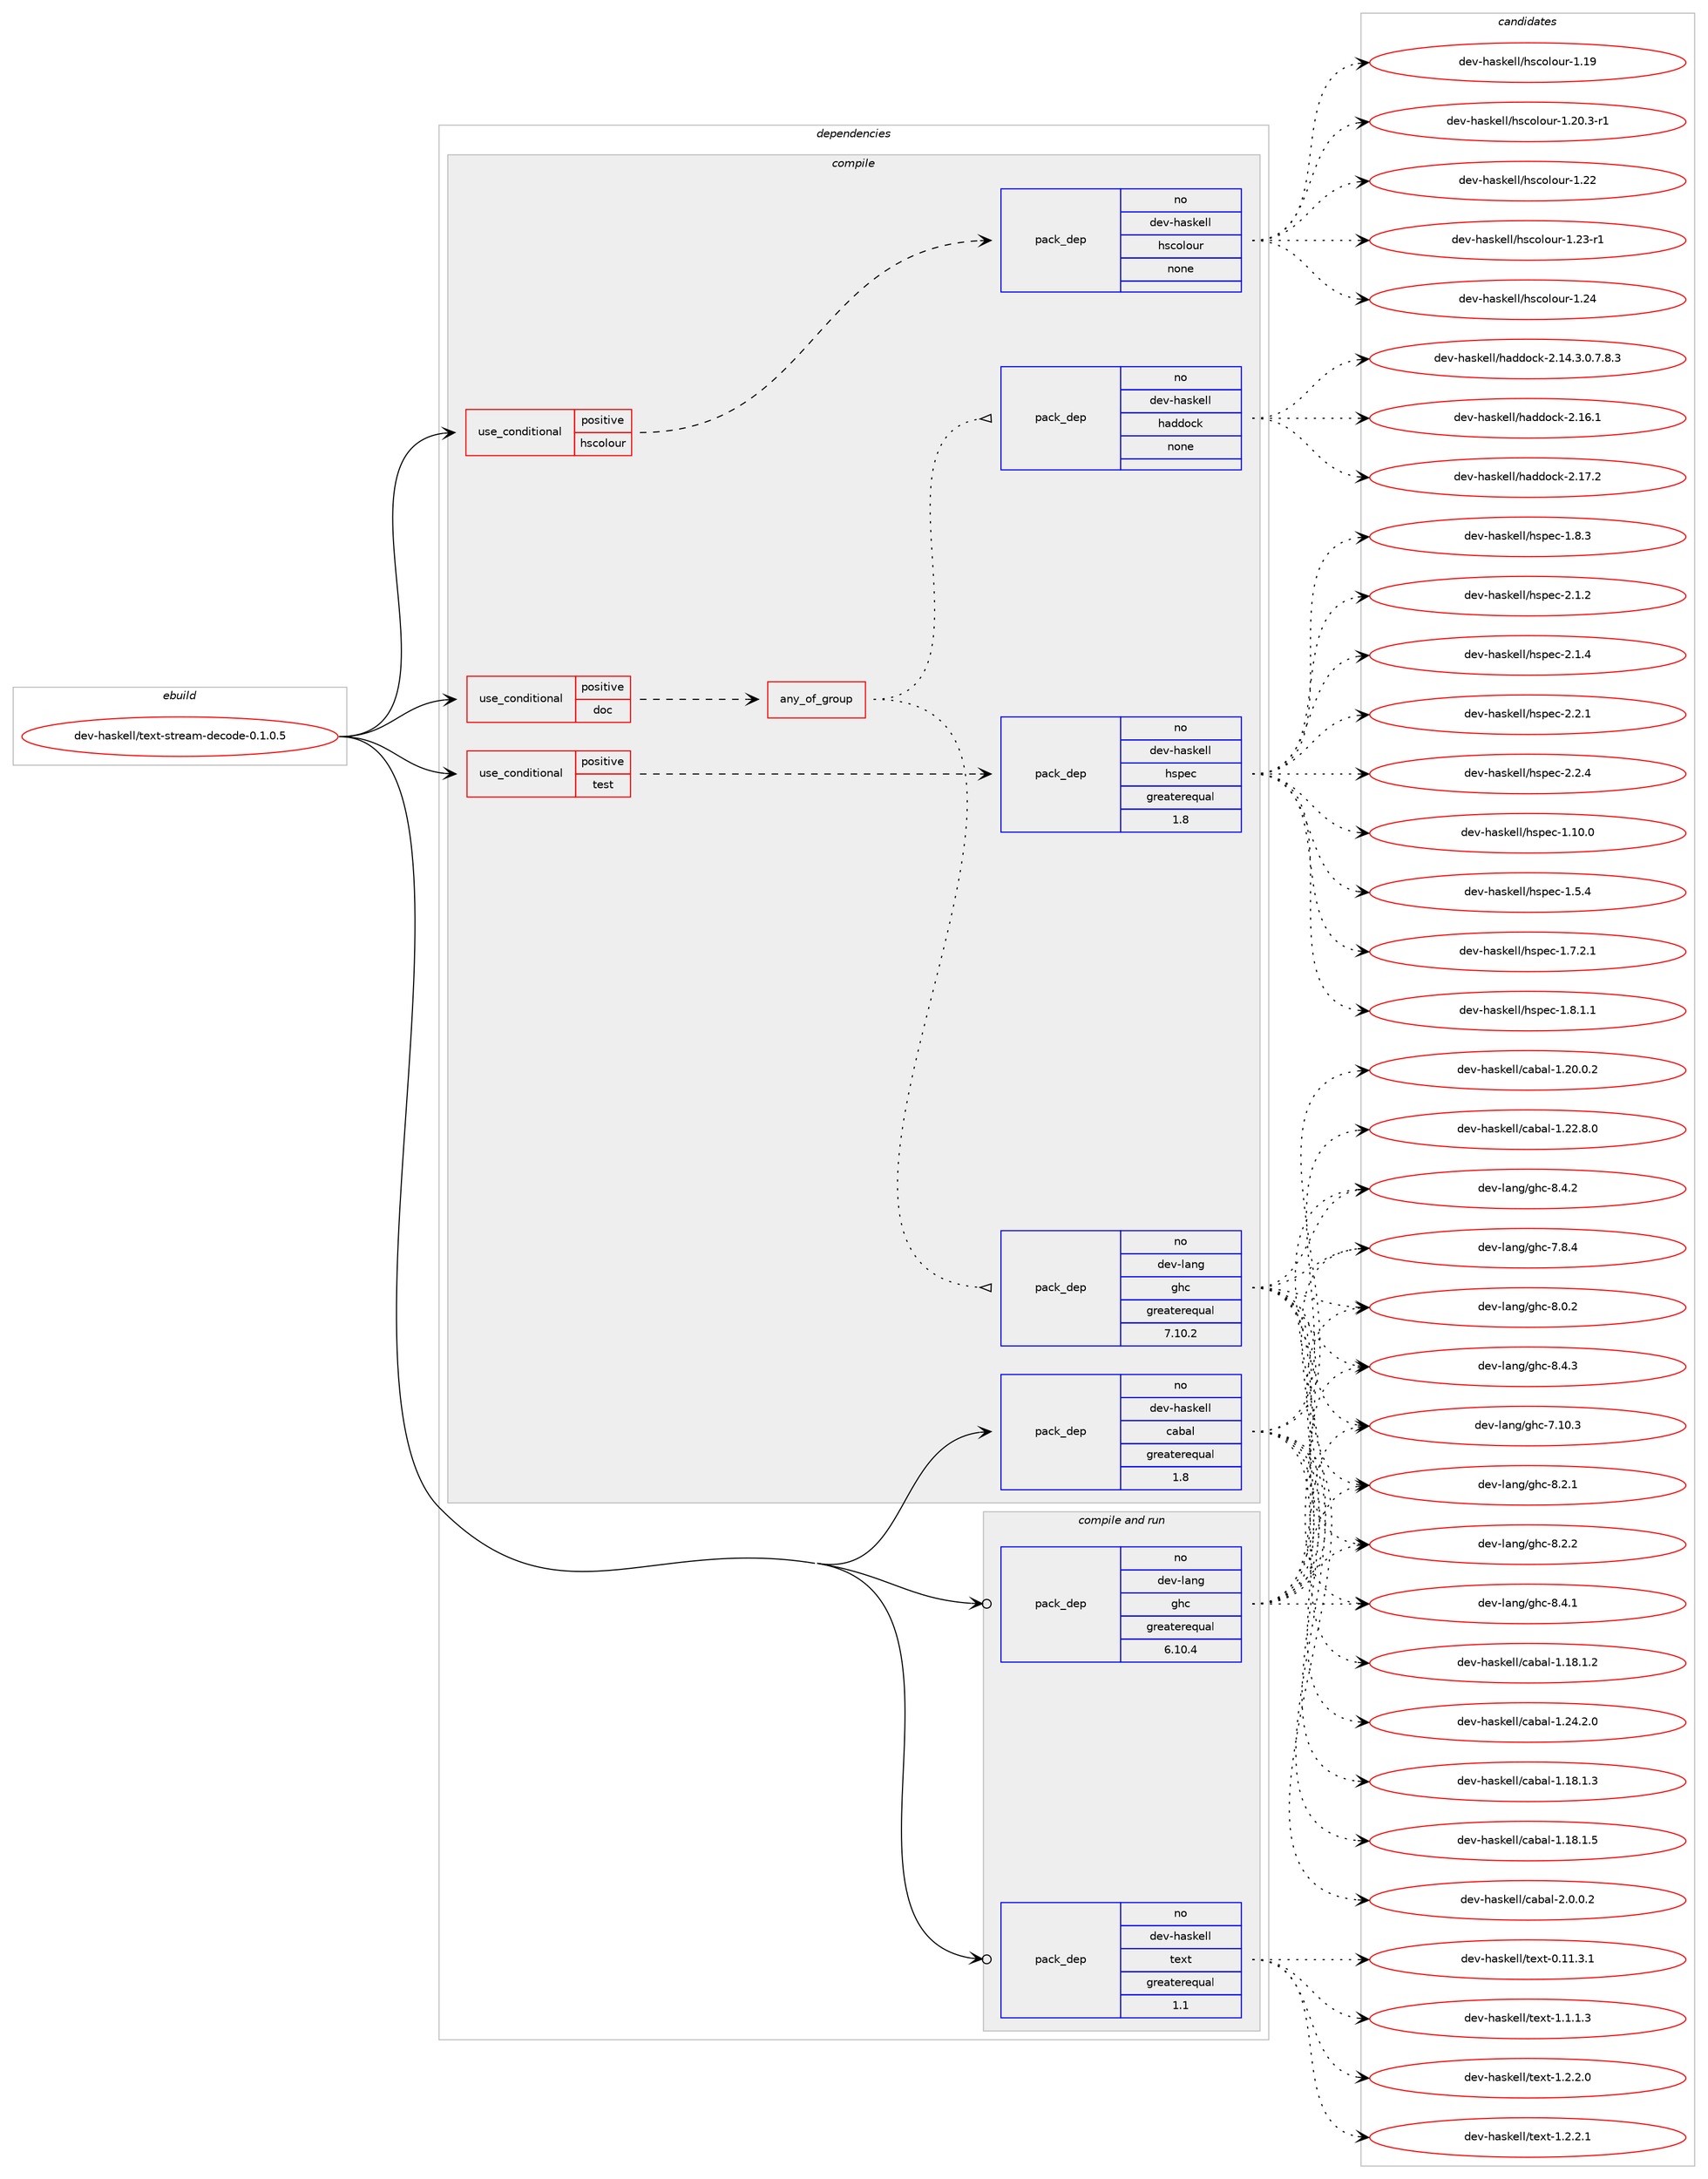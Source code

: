 digraph prolog {

# *************
# Graph options
# *************

newrank=true;
concentrate=true;
compound=true;
graph [rankdir=LR,fontname=Helvetica,fontsize=10,ranksep=1.5];#, ranksep=2.5, nodesep=0.2];
edge  [arrowhead=vee];
node  [fontname=Helvetica,fontsize=10];

# **********
# The ebuild
# **********

subgraph cluster_leftcol {
color=gray;
rank=same;
label=<<i>ebuild</i>>;
id [label="dev-haskell/text-stream-decode-0.1.0.5", color=red, width=4, href="../dev-haskell/text-stream-decode-0.1.0.5.svg"];
}

# ****************
# The dependencies
# ****************

subgraph cluster_midcol {
color=gray;
label=<<i>dependencies</i>>;
subgraph cluster_compile {
fillcolor="#eeeeee";
style=filled;
label=<<i>compile</i>>;
subgraph cond361771 {
dependency1345984 [label=<<TABLE BORDER="0" CELLBORDER="1" CELLSPACING="0" CELLPADDING="4"><TR><TD ROWSPAN="3" CELLPADDING="10">use_conditional</TD></TR><TR><TD>positive</TD></TR><TR><TD>doc</TD></TR></TABLE>>, shape=none, color=red];
subgraph any21663 {
dependency1345985 [label=<<TABLE BORDER="0" CELLBORDER="1" CELLSPACING="0" CELLPADDING="4"><TR><TD CELLPADDING="10">any_of_group</TD></TR></TABLE>>, shape=none, color=red];subgraph pack961998 {
dependency1345986 [label=<<TABLE BORDER="0" CELLBORDER="1" CELLSPACING="0" CELLPADDING="4" WIDTH="220"><TR><TD ROWSPAN="6" CELLPADDING="30">pack_dep</TD></TR><TR><TD WIDTH="110">no</TD></TR><TR><TD>dev-haskell</TD></TR><TR><TD>haddock</TD></TR><TR><TD>none</TD></TR><TR><TD></TD></TR></TABLE>>, shape=none, color=blue];
}
dependency1345985:e -> dependency1345986:w [weight=20,style="dotted",arrowhead="oinv"];
subgraph pack961999 {
dependency1345987 [label=<<TABLE BORDER="0" CELLBORDER="1" CELLSPACING="0" CELLPADDING="4" WIDTH="220"><TR><TD ROWSPAN="6" CELLPADDING="30">pack_dep</TD></TR><TR><TD WIDTH="110">no</TD></TR><TR><TD>dev-lang</TD></TR><TR><TD>ghc</TD></TR><TR><TD>greaterequal</TD></TR><TR><TD>7.10.2</TD></TR></TABLE>>, shape=none, color=blue];
}
dependency1345985:e -> dependency1345987:w [weight=20,style="dotted",arrowhead="oinv"];
}
dependency1345984:e -> dependency1345985:w [weight=20,style="dashed",arrowhead="vee"];
}
id:e -> dependency1345984:w [weight=20,style="solid",arrowhead="vee"];
subgraph cond361772 {
dependency1345988 [label=<<TABLE BORDER="0" CELLBORDER="1" CELLSPACING="0" CELLPADDING="4"><TR><TD ROWSPAN="3" CELLPADDING="10">use_conditional</TD></TR><TR><TD>positive</TD></TR><TR><TD>hscolour</TD></TR></TABLE>>, shape=none, color=red];
subgraph pack962000 {
dependency1345989 [label=<<TABLE BORDER="0" CELLBORDER="1" CELLSPACING="0" CELLPADDING="4" WIDTH="220"><TR><TD ROWSPAN="6" CELLPADDING="30">pack_dep</TD></TR><TR><TD WIDTH="110">no</TD></TR><TR><TD>dev-haskell</TD></TR><TR><TD>hscolour</TD></TR><TR><TD>none</TD></TR><TR><TD></TD></TR></TABLE>>, shape=none, color=blue];
}
dependency1345988:e -> dependency1345989:w [weight=20,style="dashed",arrowhead="vee"];
}
id:e -> dependency1345988:w [weight=20,style="solid",arrowhead="vee"];
subgraph cond361773 {
dependency1345990 [label=<<TABLE BORDER="0" CELLBORDER="1" CELLSPACING="0" CELLPADDING="4"><TR><TD ROWSPAN="3" CELLPADDING="10">use_conditional</TD></TR><TR><TD>positive</TD></TR><TR><TD>test</TD></TR></TABLE>>, shape=none, color=red];
subgraph pack962001 {
dependency1345991 [label=<<TABLE BORDER="0" CELLBORDER="1" CELLSPACING="0" CELLPADDING="4" WIDTH="220"><TR><TD ROWSPAN="6" CELLPADDING="30">pack_dep</TD></TR><TR><TD WIDTH="110">no</TD></TR><TR><TD>dev-haskell</TD></TR><TR><TD>hspec</TD></TR><TR><TD>greaterequal</TD></TR><TR><TD>1.8</TD></TR></TABLE>>, shape=none, color=blue];
}
dependency1345990:e -> dependency1345991:w [weight=20,style="dashed",arrowhead="vee"];
}
id:e -> dependency1345990:w [weight=20,style="solid",arrowhead="vee"];
subgraph pack962002 {
dependency1345992 [label=<<TABLE BORDER="0" CELLBORDER="1" CELLSPACING="0" CELLPADDING="4" WIDTH="220"><TR><TD ROWSPAN="6" CELLPADDING="30">pack_dep</TD></TR><TR><TD WIDTH="110">no</TD></TR><TR><TD>dev-haskell</TD></TR><TR><TD>cabal</TD></TR><TR><TD>greaterequal</TD></TR><TR><TD>1.8</TD></TR></TABLE>>, shape=none, color=blue];
}
id:e -> dependency1345992:w [weight=20,style="solid",arrowhead="vee"];
}
subgraph cluster_compileandrun {
fillcolor="#eeeeee";
style=filled;
label=<<i>compile and run</i>>;
subgraph pack962003 {
dependency1345993 [label=<<TABLE BORDER="0" CELLBORDER="1" CELLSPACING="0" CELLPADDING="4" WIDTH="220"><TR><TD ROWSPAN="6" CELLPADDING="30">pack_dep</TD></TR><TR><TD WIDTH="110">no</TD></TR><TR><TD>dev-haskell</TD></TR><TR><TD>text</TD></TR><TR><TD>greaterequal</TD></TR><TR><TD>1.1</TD></TR></TABLE>>, shape=none, color=blue];
}
id:e -> dependency1345993:w [weight=20,style="solid",arrowhead="odotvee"];
subgraph pack962004 {
dependency1345994 [label=<<TABLE BORDER="0" CELLBORDER="1" CELLSPACING="0" CELLPADDING="4" WIDTH="220"><TR><TD ROWSPAN="6" CELLPADDING="30">pack_dep</TD></TR><TR><TD WIDTH="110">no</TD></TR><TR><TD>dev-lang</TD></TR><TR><TD>ghc</TD></TR><TR><TD>greaterequal</TD></TR><TR><TD>6.10.4</TD></TR></TABLE>>, shape=none, color=blue];
}
id:e -> dependency1345994:w [weight=20,style="solid",arrowhead="odotvee"];
}
subgraph cluster_run {
fillcolor="#eeeeee";
style=filled;
label=<<i>run</i>>;
}
}

# **************
# The candidates
# **************

subgraph cluster_choices {
rank=same;
color=gray;
label=<<i>candidates</i>>;

subgraph choice961998 {
color=black;
nodesep=1;
choice1001011184510497115107101108108471049710010011199107455046495246514648465546564651 [label="dev-haskell/haddock-2.14.3.0.7.8.3", color=red, width=4,href="../dev-haskell/haddock-2.14.3.0.7.8.3.svg"];
choice100101118451049711510710110810847104971001001119910745504649544649 [label="dev-haskell/haddock-2.16.1", color=red, width=4,href="../dev-haskell/haddock-2.16.1.svg"];
choice100101118451049711510710110810847104971001001119910745504649554650 [label="dev-haskell/haddock-2.17.2", color=red, width=4,href="../dev-haskell/haddock-2.17.2.svg"];
dependency1345986:e -> choice1001011184510497115107101108108471049710010011199107455046495246514648465546564651:w [style=dotted,weight="100"];
dependency1345986:e -> choice100101118451049711510710110810847104971001001119910745504649544649:w [style=dotted,weight="100"];
dependency1345986:e -> choice100101118451049711510710110810847104971001001119910745504649554650:w [style=dotted,weight="100"];
}
subgraph choice961999 {
color=black;
nodesep=1;
choice1001011184510897110103471031049945554649484651 [label="dev-lang/ghc-7.10.3", color=red, width=4,href="../dev-lang/ghc-7.10.3.svg"];
choice10010111845108971101034710310499455546564652 [label="dev-lang/ghc-7.8.4", color=red, width=4,href="../dev-lang/ghc-7.8.4.svg"];
choice10010111845108971101034710310499455646484650 [label="dev-lang/ghc-8.0.2", color=red, width=4,href="../dev-lang/ghc-8.0.2.svg"];
choice10010111845108971101034710310499455646504649 [label="dev-lang/ghc-8.2.1", color=red, width=4,href="../dev-lang/ghc-8.2.1.svg"];
choice10010111845108971101034710310499455646504650 [label="dev-lang/ghc-8.2.2", color=red, width=4,href="../dev-lang/ghc-8.2.2.svg"];
choice10010111845108971101034710310499455646524649 [label="dev-lang/ghc-8.4.1", color=red, width=4,href="../dev-lang/ghc-8.4.1.svg"];
choice10010111845108971101034710310499455646524650 [label="dev-lang/ghc-8.4.2", color=red, width=4,href="../dev-lang/ghc-8.4.2.svg"];
choice10010111845108971101034710310499455646524651 [label="dev-lang/ghc-8.4.3", color=red, width=4,href="../dev-lang/ghc-8.4.3.svg"];
dependency1345987:e -> choice1001011184510897110103471031049945554649484651:w [style=dotted,weight="100"];
dependency1345987:e -> choice10010111845108971101034710310499455546564652:w [style=dotted,weight="100"];
dependency1345987:e -> choice10010111845108971101034710310499455646484650:w [style=dotted,weight="100"];
dependency1345987:e -> choice10010111845108971101034710310499455646504649:w [style=dotted,weight="100"];
dependency1345987:e -> choice10010111845108971101034710310499455646504650:w [style=dotted,weight="100"];
dependency1345987:e -> choice10010111845108971101034710310499455646524649:w [style=dotted,weight="100"];
dependency1345987:e -> choice10010111845108971101034710310499455646524650:w [style=dotted,weight="100"];
dependency1345987:e -> choice10010111845108971101034710310499455646524651:w [style=dotted,weight="100"];
}
subgraph choice962000 {
color=black;
nodesep=1;
choice100101118451049711510710110810847104115991111081111171144549464957 [label="dev-haskell/hscolour-1.19", color=red, width=4,href="../dev-haskell/hscolour-1.19.svg"];
choice10010111845104971151071011081084710411599111108111117114454946504846514511449 [label="dev-haskell/hscolour-1.20.3-r1", color=red, width=4,href="../dev-haskell/hscolour-1.20.3-r1.svg"];
choice100101118451049711510710110810847104115991111081111171144549465050 [label="dev-haskell/hscolour-1.22", color=red, width=4,href="../dev-haskell/hscolour-1.22.svg"];
choice1001011184510497115107101108108471041159911110811111711445494650514511449 [label="dev-haskell/hscolour-1.23-r1", color=red, width=4,href="../dev-haskell/hscolour-1.23-r1.svg"];
choice100101118451049711510710110810847104115991111081111171144549465052 [label="dev-haskell/hscolour-1.24", color=red, width=4,href="../dev-haskell/hscolour-1.24.svg"];
dependency1345989:e -> choice100101118451049711510710110810847104115991111081111171144549464957:w [style=dotted,weight="100"];
dependency1345989:e -> choice10010111845104971151071011081084710411599111108111117114454946504846514511449:w [style=dotted,weight="100"];
dependency1345989:e -> choice100101118451049711510710110810847104115991111081111171144549465050:w [style=dotted,weight="100"];
dependency1345989:e -> choice1001011184510497115107101108108471041159911110811111711445494650514511449:w [style=dotted,weight="100"];
dependency1345989:e -> choice100101118451049711510710110810847104115991111081111171144549465052:w [style=dotted,weight="100"];
}
subgraph choice962001 {
color=black;
nodesep=1;
choice1001011184510497115107101108108471041151121019945494649484648 [label="dev-haskell/hspec-1.10.0", color=red, width=4,href="../dev-haskell/hspec-1.10.0.svg"];
choice10010111845104971151071011081084710411511210199454946534652 [label="dev-haskell/hspec-1.5.4", color=red, width=4,href="../dev-haskell/hspec-1.5.4.svg"];
choice100101118451049711510710110810847104115112101994549465546504649 [label="dev-haskell/hspec-1.7.2.1", color=red, width=4,href="../dev-haskell/hspec-1.7.2.1.svg"];
choice100101118451049711510710110810847104115112101994549465646494649 [label="dev-haskell/hspec-1.8.1.1", color=red, width=4,href="../dev-haskell/hspec-1.8.1.1.svg"];
choice10010111845104971151071011081084710411511210199454946564651 [label="dev-haskell/hspec-1.8.3", color=red, width=4,href="../dev-haskell/hspec-1.8.3.svg"];
choice10010111845104971151071011081084710411511210199455046494650 [label="dev-haskell/hspec-2.1.2", color=red, width=4,href="../dev-haskell/hspec-2.1.2.svg"];
choice10010111845104971151071011081084710411511210199455046494652 [label="dev-haskell/hspec-2.1.4", color=red, width=4,href="../dev-haskell/hspec-2.1.4.svg"];
choice10010111845104971151071011081084710411511210199455046504649 [label="dev-haskell/hspec-2.2.1", color=red, width=4,href="../dev-haskell/hspec-2.2.1.svg"];
choice10010111845104971151071011081084710411511210199455046504652 [label="dev-haskell/hspec-2.2.4", color=red, width=4,href="../dev-haskell/hspec-2.2.4.svg"];
dependency1345991:e -> choice1001011184510497115107101108108471041151121019945494649484648:w [style=dotted,weight="100"];
dependency1345991:e -> choice10010111845104971151071011081084710411511210199454946534652:w [style=dotted,weight="100"];
dependency1345991:e -> choice100101118451049711510710110810847104115112101994549465546504649:w [style=dotted,weight="100"];
dependency1345991:e -> choice100101118451049711510710110810847104115112101994549465646494649:w [style=dotted,weight="100"];
dependency1345991:e -> choice10010111845104971151071011081084710411511210199454946564651:w [style=dotted,weight="100"];
dependency1345991:e -> choice10010111845104971151071011081084710411511210199455046494650:w [style=dotted,weight="100"];
dependency1345991:e -> choice10010111845104971151071011081084710411511210199455046494652:w [style=dotted,weight="100"];
dependency1345991:e -> choice10010111845104971151071011081084710411511210199455046504649:w [style=dotted,weight="100"];
dependency1345991:e -> choice10010111845104971151071011081084710411511210199455046504652:w [style=dotted,weight="100"];
}
subgraph choice962002 {
color=black;
nodesep=1;
choice10010111845104971151071011081084799979897108454946495646494650 [label="dev-haskell/cabal-1.18.1.2", color=red, width=4,href="../dev-haskell/cabal-1.18.1.2.svg"];
choice10010111845104971151071011081084799979897108454946495646494651 [label="dev-haskell/cabal-1.18.1.3", color=red, width=4,href="../dev-haskell/cabal-1.18.1.3.svg"];
choice10010111845104971151071011081084799979897108454946495646494653 [label="dev-haskell/cabal-1.18.1.5", color=red, width=4,href="../dev-haskell/cabal-1.18.1.5.svg"];
choice10010111845104971151071011081084799979897108454946504846484650 [label="dev-haskell/cabal-1.20.0.2", color=red, width=4,href="../dev-haskell/cabal-1.20.0.2.svg"];
choice10010111845104971151071011081084799979897108454946505046564648 [label="dev-haskell/cabal-1.22.8.0", color=red, width=4,href="../dev-haskell/cabal-1.22.8.0.svg"];
choice10010111845104971151071011081084799979897108454946505246504648 [label="dev-haskell/cabal-1.24.2.0", color=red, width=4,href="../dev-haskell/cabal-1.24.2.0.svg"];
choice100101118451049711510710110810847999798971084550464846484650 [label="dev-haskell/cabal-2.0.0.2", color=red, width=4,href="../dev-haskell/cabal-2.0.0.2.svg"];
dependency1345992:e -> choice10010111845104971151071011081084799979897108454946495646494650:w [style=dotted,weight="100"];
dependency1345992:e -> choice10010111845104971151071011081084799979897108454946495646494651:w [style=dotted,weight="100"];
dependency1345992:e -> choice10010111845104971151071011081084799979897108454946495646494653:w [style=dotted,weight="100"];
dependency1345992:e -> choice10010111845104971151071011081084799979897108454946504846484650:w [style=dotted,weight="100"];
dependency1345992:e -> choice10010111845104971151071011081084799979897108454946505046564648:w [style=dotted,weight="100"];
dependency1345992:e -> choice10010111845104971151071011081084799979897108454946505246504648:w [style=dotted,weight="100"];
dependency1345992:e -> choice100101118451049711510710110810847999798971084550464846484650:w [style=dotted,weight="100"];
}
subgraph choice962003 {
color=black;
nodesep=1;
choice100101118451049711510710110810847116101120116454846494946514649 [label="dev-haskell/text-0.11.3.1", color=red, width=4,href="../dev-haskell/text-0.11.3.1.svg"];
choice1001011184510497115107101108108471161011201164549464946494651 [label="dev-haskell/text-1.1.1.3", color=red, width=4,href="../dev-haskell/text-1.1.1.3.svg"];
choice1001011184510497115107101108108471161011201164549465046504648 [label="dev-haskell/text-1.2.2.0", color=red, width=4,href="../dev-haskell/text-1.2.2.0.svg"];
choice1001011184510497115107101108108471161011201164549465046504649 [label="dev-haskell/text-1.2.2.1", color=red, width=4,href="../dev-haskell/text-1.2.2.1.svg"];
dependency1345993:e -> choice100101118451049711510710110810847116101120116454846494946514649:w [style=dotted,weight="100"];
dependency1345993:e -> choice1001011184510497115107101108108471161011201164549464946494651:w [style=dotted,weight="100"];
dependency1345993:e -> choice1001011184510497115107101108108471161011201164549465046504648:w [style=dotted,weight="100"];
dependency1345993:e -> choice1001011184510497115107101108108471161011201164549465046504649:w [style=dotted,weight="100"];
}
subgraph choice962004 {
color=black;
nodesep=1;
choice1001011184510897110103471031049945554649484651 [label="dev-lang/ghc-7.10.3", color=red, width=4,href="../dev-lang/ghc-7.10.3.svg"];
choice10010111845108971101034710310499455546564652 [label="dev-lang/ghc-7.8.4", color=red, width=4,href="../dev-lang/ghc-7.8.4.svg"];
choice10010111845108971101034710310499455646484650 [label="dev-lang/ghc-8.0.2", color=red, width=4,href="../dev-lang/ghc-8.0.2.svg"];
choice10010111845108971101034710310499455646504649 [label="dev-lang/ghc-8.2.1", color=red, width=4,href="../dev-lang/ghc-8.2.1.svg"];
choice10010111845108971101034710310499455646504650 [label="dev-lang/ghc-8.2.2", color=red, width=4,href="../dev-lang/ghc-8.2.2.svg"];
choice10010111845108971101034710310499455646524649 [label="dev-lang/ghc-8.4.1", color=red, width=4,href="../dev-lang/ghc-8.4.1.svg"];
choice10010111845108971101034710310499455646524650 [label="dev-lang/ghc-8.4.2", color=red, width=4,href="../dev-lang/ghc-8.4.2.svg"];
choice10010111845108971101034710310499455646524651 [label="dev-lang/ghc-8.4.3", color=red, width=4,href="../dev-lang/ghc-8.4.3.svg"];
dependency1345994:e -> choice1001011184510897110103471031049945554649484651:w [style=dotted,weight="100"];
dependency1345994:e -> choice10010111845108971101034710310499455546564652:w [style=dotted,weight="100"];
dependency1345994:e -> choice10010111845108971101034710310499455646484650:w [style=dotted,weight="100"];
dependency1345994:e -> choice10010111845108971101034710310499455646504649:w [style=dotted,weight="100"];
dependency1345994:e -> choice10010111845108971101034710310499455646504650:w [style=dotted,weight="100"];
dependency1345994:e -> choice10010111845108971101034710310499455646524649:w [style=dotted,weight="100"];
dependency1345994:e -> choice10010111845108971101034710310499455646524650:w [style=dotted,weight="100"];
dependency1345994:e -> choice10010111845108971101034710310499455646524651:w [style=dotted,weight="100"];
}
}

}
